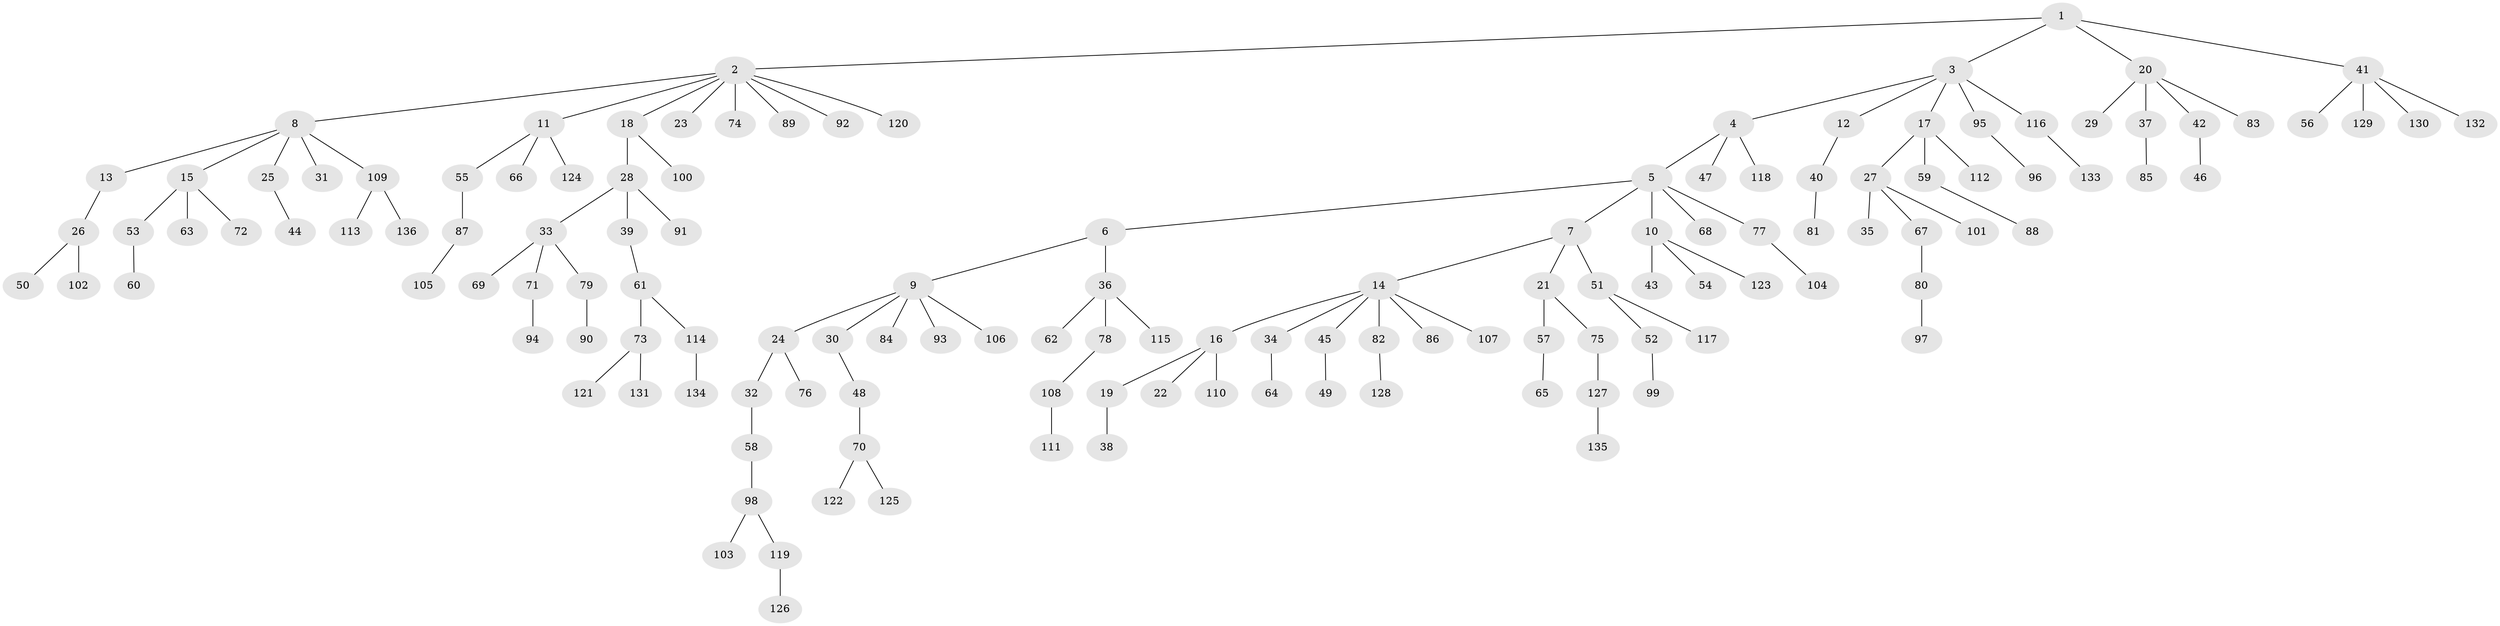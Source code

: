 // Generated by graph-tools (version 1.1) at 2025/53/03/09/25 04:53:37]
// undirected, 136 vertices, 135 edges
graph export_dot {
graph [start="1"]
  node [color=gray90,style=filled];
  1;
  2;
  3;
  4;
  5;
  6;
  7;
  8;
  9;
  10;
  11;
  12;
  13;
  14;
  15;
  16;
  17;
  18;
  19;
  20;
  21;
  22;
  23;
  24;
  25;
  26;
  27;
  28;
  29;
  30;
  31;
  32;
  33;
  34;
  35;
  36;
  37;
  38;
  39;
  40;
  41;
  42;
  43;
  44;
  45;
  46;
  47;
  48;
  49;
  50;
  51;
  52;
  53;
  54;
  55;
  56;
  57;
  58;
  59;
  60;
  61;
  62;
  63;
  64;
  65;
  66;
  67;
  68;
  69;
  70;
  71;
  72;
  73;
  74;
  75;
  76;
  77;
  78;
  79;
  80;
  81;
  82;
  83;
  84;
  85;
  86;
  87;
  88;
  89;
  90;
  91;
  92;
  93;
  94;
  95;
  96;
  97;
  98;
  99;
  100;
  101;
  102;
  103;
  104;
  105;
  106;
  107;
  108;
  109;
  110;
  111;
  112;
  113;
  114;
  115;
  116;
  117;
  118;
  119;
  120;
  121;
  122;
  123;
  124;
  125;
  126;
  127;
  128;
  129;
  130;
  131;
  132;
  133;
  134;
  135;
  136;
  1 -- 2;
  1 -- 3;
  1 -- 20;
  1 -- 41;
  2 -- 8;
  2 -- 11;
  2 -- 18;
  2 -- 23;
  2 -- 74;
  2 -- 89;
  2 -- 92;
  2 -- 120;
  3 -- 4;
  3 -- 12;
  3 -- 17;
  3 -- 95;
  3 -- 116;
  4 -- 5;
  4 -- 47;
  4 -- 118;
  5 -- 6;
  5 -- 7;
  5 -- 10;
  5 -- 68;
  5 -- 77;
  6 -- 9;
  6 -- 36;
  7 -- 14;
  7 -- 21;
  7 -- 51;
  8 -- 13;
  8 -- 15;
  8 -- 25;
  8 -- 31;
  8 -- 109;
  9 -- 24;
  9 -- 30;
  9 -- 84;
  9 -- 93;
  9 -- 106;
  10 -- 43;
  10 -- 54;
  10 -- 123;
  11 -- 55;
  11 -- 66;
  11 -- 124;
  12 -- 40;
  13 -- 26;
  14 -- 16;
  14 -- 34;
  14 -- 45;
  14 -- 82;
  14 -- 86;
  14 -- 107;
  15 -- 53;
  15 -- 63;
  15 -- 72;
  16 -- 19;
  16 -- 22;
  16 -- 110;
  17 -- 27;
  17 -- 59;
  17 -- 112;
  18 -- 28;
  18 -- 100;
  19 -- 38;
  20 -- 29;
  20 -- 37;
  20 -- 42;
  20 -- 83;
  21 -- 57;
  21 -- 75;
  24 -- 32;
  24 -- 76;
  25 -- 44;
  26 -- 50;
  26 -- 102;
  27 -- 35;
  27 -- 67;
  27 -- 101;
  28 -- 33;
  28 -- 39;
  28 -- 91;
  30 -- 48;
  32 -- 58;
  33 -- 69;
  33 -- 71;
  33 -- 79;
  34 -- 64;
  36 -- 62;
  36 -- 78;
  36 -- 115;
  37 -- 85;
  39 -- 61;
  40 -- 81;
  41 -- 56;
  41 -- 129;
  41 -- 130;
  41 -- 132;
  42 -- 46;
  45 -- 49;
  48 -- 70;
  51 -- 52;
  51 -- 117;
  52 -- 99;
  53 -- 60;
  55 -- 87;
  57 -- 65;
  58 -- 98;
  59 -- 88;
  61 -- 73;
  61 -- 114;
  67 -- 80;
  70 -- 122;
  70 -- 125;
  71 -- 94;
  73 -- 121;
  73 -- 131;
  75 -- 127;
  77 -- 104;
  78 -- 108;
  79 -- 90;
  80 -- 97;
  82 -- 128;
  87 -- 105;
  95 -- 96;
  98 -- 103;
  98 -- 119;
  108 -- 111;
  109 -- 113;
  109 -- 136;
  114 -- 134;
  116 -- 133;
  119 -- 126;
  127 -- 135;
}

